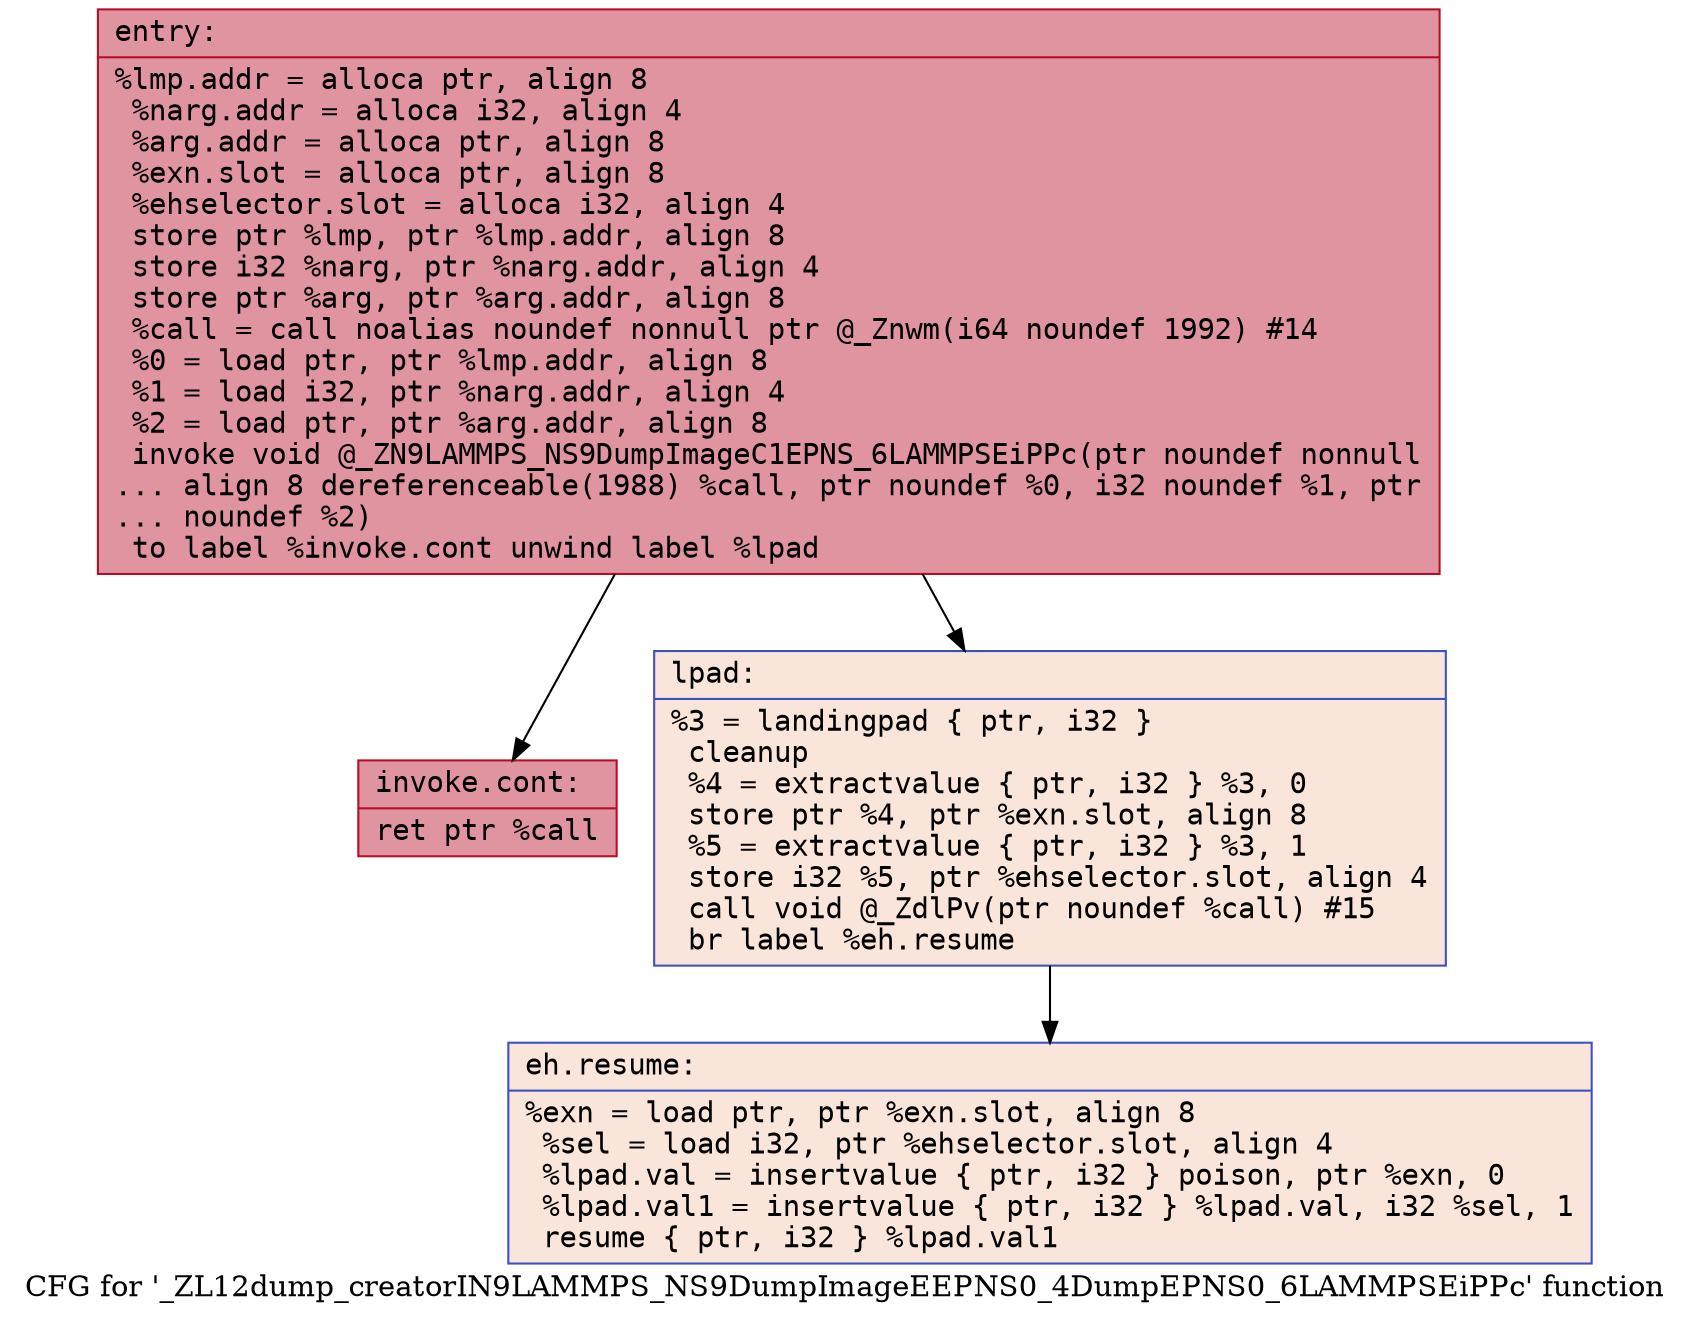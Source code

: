 digraph "CFG for '_ZL12dump_creatorIN9LAMMPS_NS9DumpImageEEPNS0_4DumpEPNS0_6LAMMPSEiPPc' function" {
	label="CFG for '_ZL12dump_creatorIN9LAMMPS_NS9DumpImageEEPNS0_4DumpEPNS0_6LAMMPSEiPPc' function";

	Node0x559d9a18a5d0 [shape=record,color="#b70d28ff", style=filled, fillcolor="#b70d2870" fontname="Courier",label="{entry:\l|  %lmp.addr = alloca ptr, align 8\l  %narg.addr = alloca i32, align 4\l  %arg.addr = alloca ptr, align 8\l  %exn.slot = alloca ptr, align 8\l  %ehselector.slot = alloca i32, align 4\l  store ptr %lmp, ptr %lmp.addr, align 8\l  store i32 %narg, ptr %narg.addr, align 4\l  store ptr %arg, ptr %arg.addr, align 8\l  %call = call noalias noundef nonnull ptr @_Znwm(i64 noundef 1992) #14\l  %0 = load ptr, ptr %lmp.addr, align 8\l  %1 = load i32, ptr %narg.addr, align 4\l  %2 = load ptr, ptr %arg.addr, align 8\l  invoke void @_ZN9LAMMPS_NS9DumpImageC1EPNS_6LAMMPSEiPPc(ptr noundef nonnull\l... align 8 dereferenceable(1988) %call, ptr noundef %0, i32 noundef %1, ptr\l... noundef %2)\l          to label %invoke.cont unwind label %lpad\l}"];
	Node0x559d9a18a5d0 -> Node0x559d9a152920[tooltip="entry -> invoke.cont\nProbability 100.00%" ];
	Node0x559d9a18a5d0 -> Node0x559d9a152a00[tooltip="entry -> lpad\nProbability 0.00%" ];
	Node0x559d9a152920 [shape=record,color="#b70d28ff", style=filled, fillcolor="#b70d2870" fontname="Courier",label="{invoke.cont:\l|  ret ptr %call\l}"];
	Node0x559d9a152a00 [shape=record,color="#3d50c3ff", style=filled, fillcolor="#f4c5ad70" fontname="Courier",label="{lpad:\l|  %3 = landingpad \{ ptr, i32 \}\l          cleanup\l  %4 = extractvalue \{ ptr, i32 \} %3, 0\l  store ptr %4, ptr %exn.slot, align 8\l  %5 = extractvalue \{ ptr, i32 \} %3, 1\l  store i32 %5, ptr %ehselector.slot, align 4\l  call void @_ZdlPv(ptr noundef %call) #15\l  br label %eh.resume\l}"];
	Node0x559d9a152a00 -> Node0x559d9a18bfe0[tooltip="lpad -> eh.resume\nProbability 100.00%" ];
	Node0x559d9a18bfe0 [shape=record,color="#3d50c3ff", style=filled, fillcolor="#f4c5ad70" fontname="Courier",label="{eh.resume:\l|  %exn = load ptr, ptr %exn.slot, align 8\l  %sel = load i32, ptr %ehselector.slot, align 4\l  %lpad.val = insertvalue \{ ptr, i32 \} poison, ptr %exn, 0\l  %lpad.val1 = insertvalue \{ ptr, i32 \} %lpad.val, i32 %sel, 1\l  resume \{ ptr, i32 \} %lpad.val1\l}"];
}
